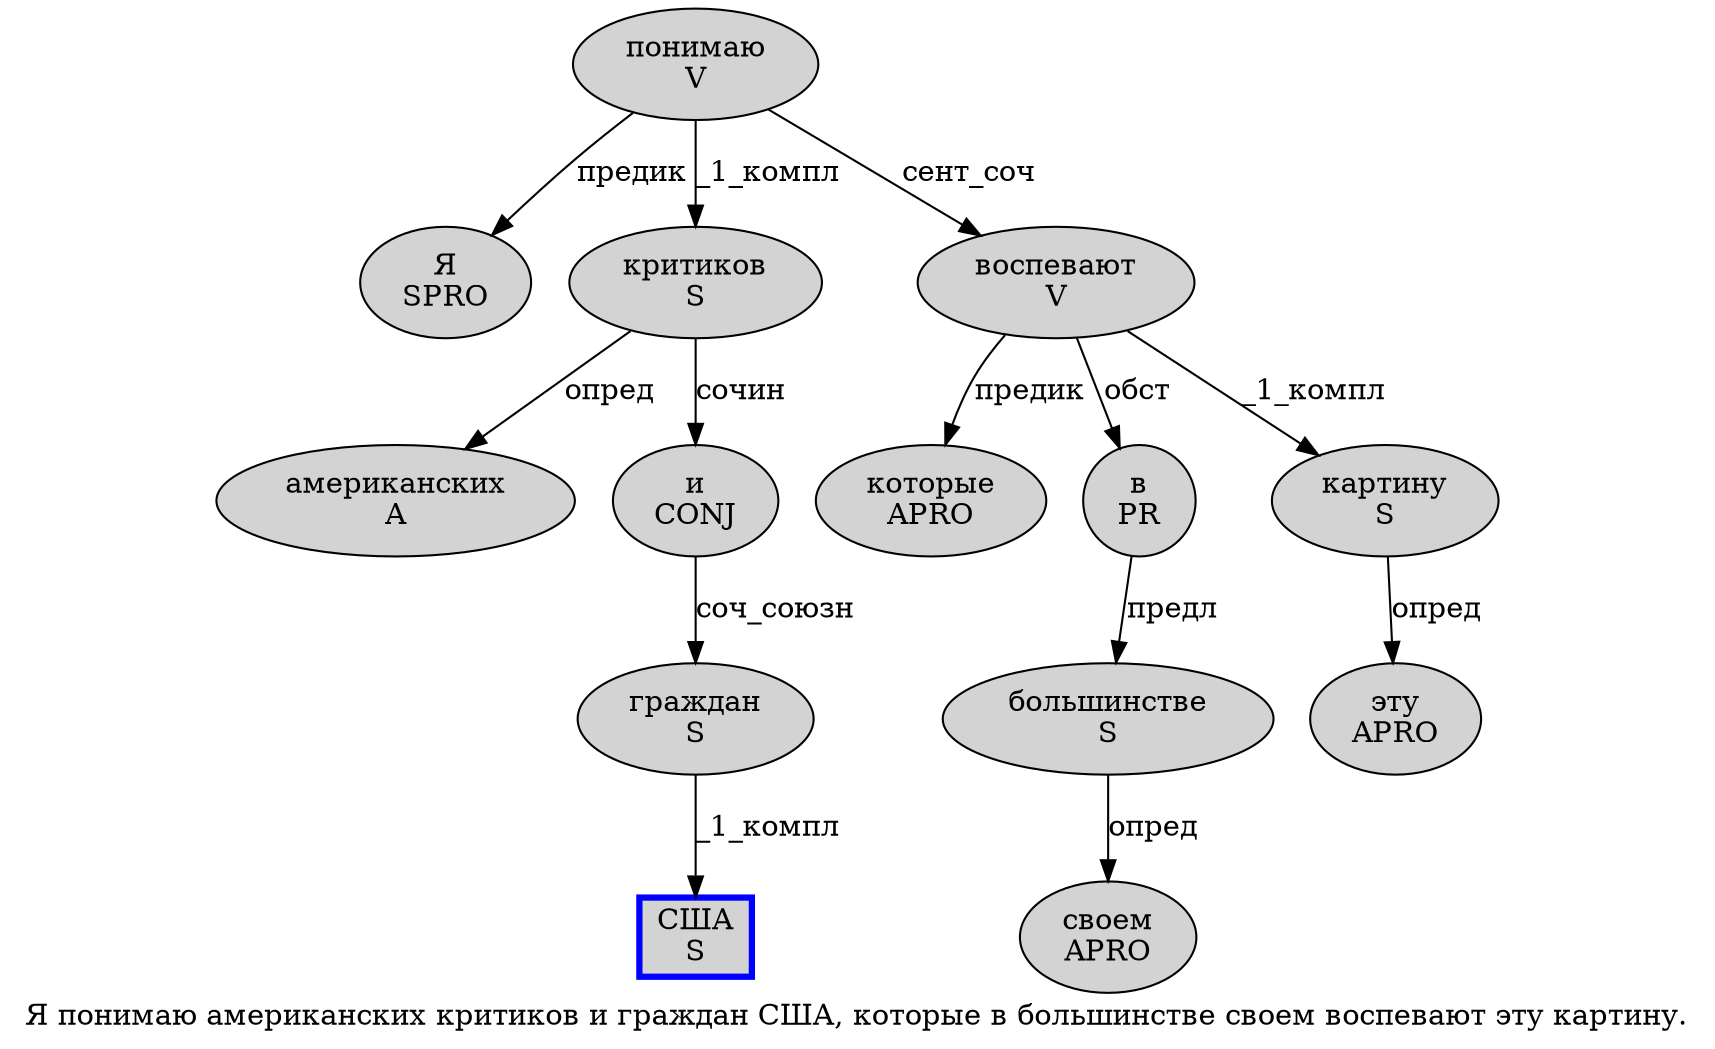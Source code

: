 digraph SENTENCE_3207 {
	graph [label="Я понимаю американских критиков и граждан США, которые в большинстве своем воспевают эту картину."]
	node [style=filled]
		0 [label="Я
SPRO" color="" fillcolor=lightgray penwidth=1 shape=ellipse]
		1 [label="понимаю
V" color="" fillcolor=lightgray penwidth=1 shape=ellipse]
		2 [label="американских
A" color="" fillcolor=lightgray penwidth=1 shape=ellipse]
		3 [label="критиков
S" color="" fillcolor=lightgray penwidth=1 shape=ellipse]
		4 [label="и
CONJ" color="" fillcolor=lightgray penwidth=1 shape=ellipse]
		5 [label="граждан
S" color="" fillcolor=lightgray penwidth=1 shape=ellipse]
		6 [label="США
S" color=blue fillcolor=lightgray penwidth=3 shape=box]
		8 [label="которые
APRO" color="" fillcolor=lightgray penwidth=1 shape=ellipse]
		9 [label="в
PR" color="" fillcolor=lightgray penwidth=1 shape=ellipse]
		10 [label="большинстве
S" color="" fillcolor=lightgray penwidth=1 shape=ellipse]
		11 [label="своем
APRO" color="" fillcolor=lightgray penwidth=1 shape=ellipse]
		12 [label="воспевают
V" color="" fillcolor=lightgray penwidth=1 shape=ellipse]
		13 [label="эту
APRO" color="" fillcolor=lightgray penwidth=1 shape=ellipse]
		14 [label="картину
S" color="" fillcolor=lightgray penwidth=1 shape=ellipse]
			10 -> 11 [label="опред"]
			1 -> 0 [label="предик"]
			1 -> 3 [label="_1_компл"]
			1 -> 12 [label="сент_соч"]
			9 -> 10 [label="предл"]
			5 -> 6 [label="_1_компл"]
			4 -> 5 [label="соч_союзн"]
			3 -> 2 [label="опред"]
			3 -> 4 [label="сочин"]
			14 -> 13 [label="опред"]
			12 -> 8 [label="предик"]
			12 -> 9 [label="обст"]
			12 -> 14 [label="_1_компл"]
}
